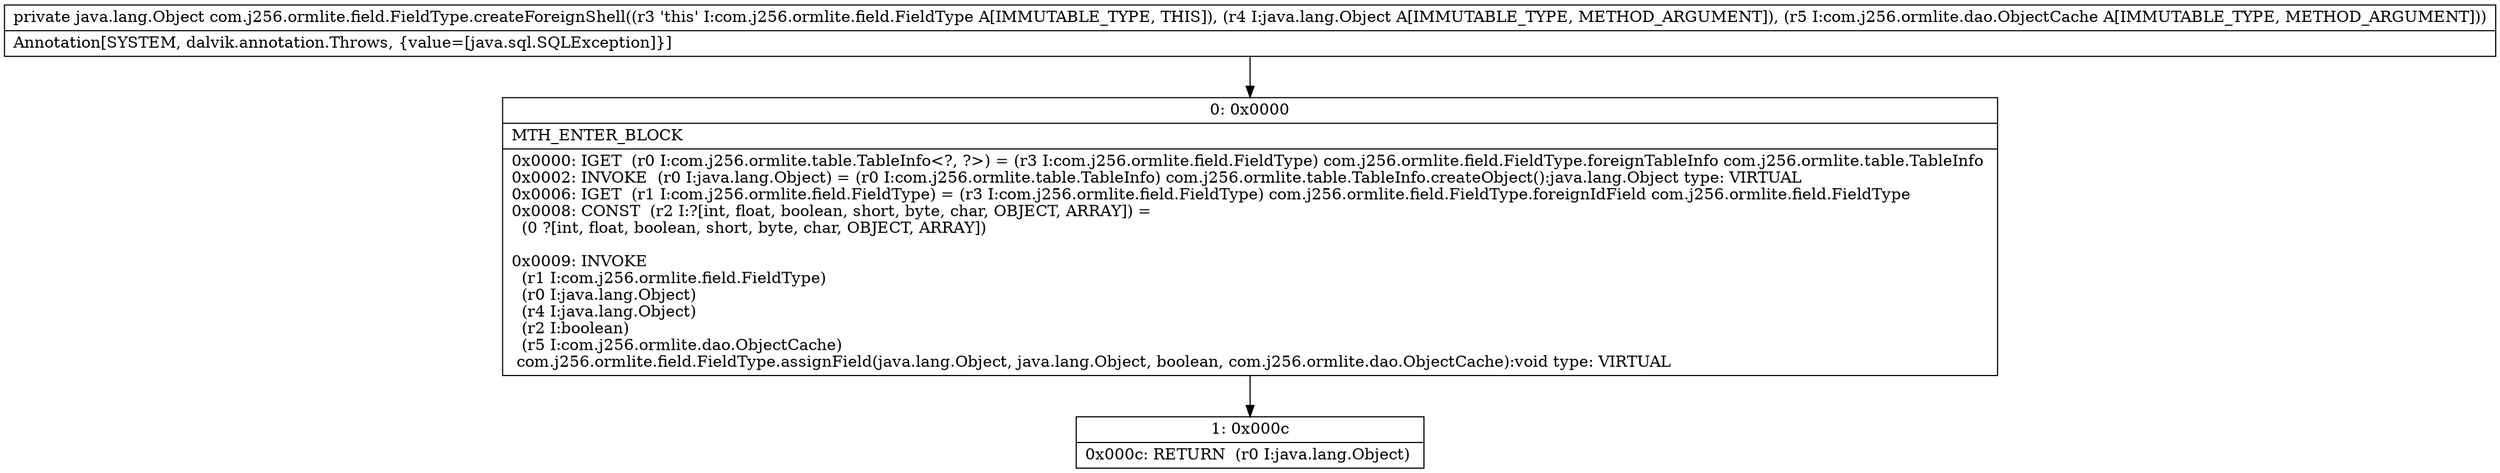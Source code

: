 digraph "CFG forcom.j256.ormlite.field.FieldType.createForeignShell(Ljava\/lang\/Object;Lcom\/j256\/ormlite\/dao\/ObjectCache;)Ljava\/lang\/Object;" {
Node_0 [shape=record,label="{0\:\ 0x0000|MTH_ENTER_BLOCK\l|0x0000: IGET  (r0 I:com.j256.ormlite.table.TableInfo\<?, ?\>) = (r3 I:com.j256.ormlite.field.FieldType) com.j256.ormlite.field.FieldType.foreignTableInfo com.j256.ormlite.table.TableInfo \l0x0002: INVOKE  (r0 I:java.lang.Object) = (r0 I:com.j256.ormlite.table.TableInfo) com.j256.ormlite.table.TableInfo.createObject():java.lang.Object type: VIRTUAL \l0x0006: IGET  (r1 I:com.j256.ormlite.field.FieldType) = (r3 I:com.j256.ormlite.field.FieldType) com.j256.ormlite.field.FieldType.foreignIdField com.j256.ormlite.field.FieldType \l0x0008: CONST  (r2 I:?[int, float, boolean, short, byte, char, OBJECT, ARRAY]) = \l  (0 ?[int, float, boolean, short, byte, char, OBJECT, ARRAY])\l \l0x0009: INVOKE  \l  (r1 I:com.j256.ormlite.field.FieldType)\l  (r0 I:java.lang.Object)\l  (r4 I:java.lang.Object)\l  (r2 I:boolean)\l  (r5 I:com.j256.ormlite.dao.ObjectCache)\l com.j256.ormlite.field.FieldType.assignField(java.lang.Object, java.lang.Object, boolean, com.j256.ormlite.dao.ObjectCache):void type: VIRTUAL \l}"];
Node_1 [shape=record,label="{1\:\ 0x000c|0x000c: RETURN  (r0 I:java.lang.Object) \l}"];
MethodNode[shape=record,label="{private java.lang.Object com.j256.ormlite.field.FieldType.createForeignShell((r3 'this' I:com.j256.ormlite.field.FieldType A[IMMUTABLE_TYPE, THIS]), (r4 I:java.lang.Object A[IMMUTABLE_TYPE, METHOD_ARGUMENT]), (r5 I:com.j256.ormlite.dao.ObjectCache A[IMMUTABLE_TYPE, METHOD_ARGUMENT]))  | Annotation[SYSTEM, dalvik.annotation.Throws, \{value=[java.sql.SQLException]\}]\l}"];
MethodNode -> Node_0;
Node_0 -> Node_1;
}

